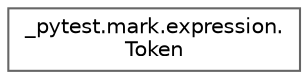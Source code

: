 digraph "Graphical Class Hierarchy"
{
 // LATEX_PDF_SIZE
  bgcolor="transparent";
  edge [fontname=Helvetica,fontsize=10,labelfontname=Helvetica,labelfontsize=10];
  node [fontname=Helvetica,fontsize=10,shape=box,height=0.2,width=0.4];
  rankdir="LR";
  Node0 [id="Node000000",label="_pytest.mark.expression.\lToken",height=0.2,width=0.4,color="grey40", fillcolor="white", style="filled",URL="$class__pytest_1_1mark_1_1expression_1_1_token.html",tooltip=" "];
}
